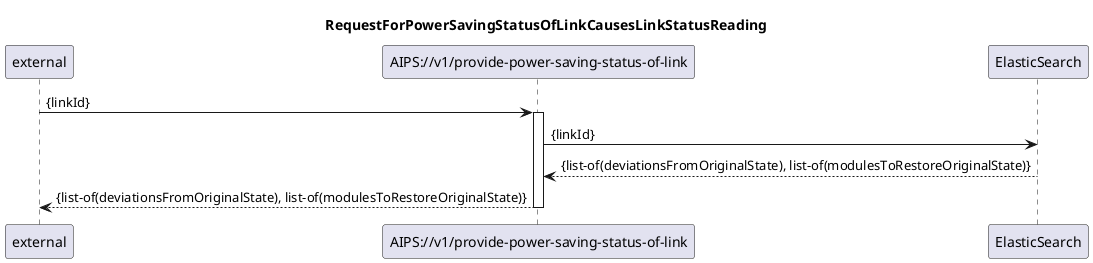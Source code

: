 @startuml 702_providePowerSavingStatusOfLink
skinparam responseMessageBelowArrow true

title
RequestForPowerSavingStatusOfLinkCausesLinkStatusReading
end title

participant "external" as requestor
participant "AIPS://v1/provide-power-saving-status-of-link" as listStatus
participant "ElasticSearch" as es


requestor -> listStatus: {linkId}
activate listStatus

listStatus -> es: {linkId}
es --> listStatus: {list-of(deviationsFromOriginalState), list-of(modulesToRestoreOriginalState)}


listStatus --> requestor: {list-of(deviationsFromOriginalState), list-of(modulesToRestoreOriginalState)}

deactivate listStatus 

@enduml